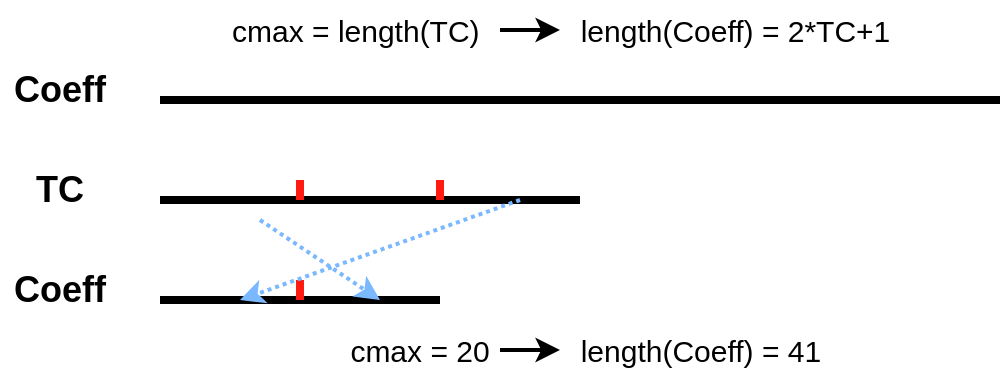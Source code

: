 <mxfile version="15.8.9" type="github" pages="2">
  <diagram id="W83oTSsJoPOMaXSjO9w1" name="TP_4">
    <mxGraphModel dx="568" dy="870" grid="1" gridSize="10" guides="1" tooltips="1" connect="1" arrows="1" fold="1" page="1" pageScale="1" pageWidth="827" pageHeight="1169" math="0" shadow="0">
      <root>
        <mxCell id="0" />
        <mxCell id="1" parent="0" />
        <mxCell id="wjO6eCzXpp8LbPTjelTX-1" value="" style="endArrow=none;html=1;rounded=0;fontStyle=0;strokeWidth=4;" edge="1" parent="1">
          <mxGeometry width="50" height="50" relative="1" as="geometry">
            <mxPoint x="100" y="350" as="sourcePoint" />
            <mxPoint x="520" y="350" as="targetPoint" />
          </mxGeometry>
        </mxCell>
        <mxCell id="wjO6eCzXpp8LbPTjelTX-2" value="&lt;font style=&quot;font-size: 18px&quot;&gt;&lt;b&gt;Coeff&lt;/b&gt;&lt;/font&gt;" style="text;html=1;strokeColor=none;fillColor=none;align=center;verticalAlign=middle;whiteSpace=wrap;rounded=0;" vertex="1" parent="1">
          <mxGeometry x="20" y="330" width="60" height="30" as="geometry" />
        </mxCell>
        <mxCell id="wjO6eCzXpp8LbPTjelTX-3" value="" style="endArrow=none;html=1;rounded=0;fontStyle=0;strokeWidth=4;" edge="1" parent="1">
          <mxGeometry width="50" height="50" relative="1" as="geometry">
            <mxPoint x="100" y="400" as="sourcePoint" />
            <mxPoint x="310" y="400" as="targetPoint" />
          </mxGeometry>
        </mxCell>
        <mxCell id="wjO6eCzXpp8LbPTjelTX-4" value="&lt;font style=&quot;font-size: 18px&quot;&gt;&lt;b&gt;TC&lt;/b&gt;&lt;/font&gt;" style="text;html=1;strokeColor=none;fillColor=none;align=center;verticalAlign=middle;whiteSpace=wrap;rounded=0;" vertex="1" parent="1">
          <mxGeometry x="20" y="380" width="60" height="30" as="geometry" />
        </mxCell>
        <mxCell id="wjO6eCzXpp8LbPTjelTX-5" value="&lt;font style=&quot;font-size: 15px&quot;&gt;cmax = length(TC)&amp;nbsp;&lt;/font&gt;" style="text;html=1;strokeColor=none;fillColor=none;align=center;verticalAlign=middle;whiteSpace=wrap;rounded=0;fontSize=18;" vertex="1" parent="1">
          <mxGeometry x="130" y="300" width="140" height="30" as="geometry" />
        </mxCell>
        <mxCell id="wjO6eCzXpp8LbPTjelTX-6" value="&lt;div style=&quot;text-align: center&quot;&gt;&lt;span&gt;&lt;font face=&quot;helvetica&quot;&gt;&amp;nbsp; length(Coeff) = 2*TC+1&lt;/font&gt;&lt;/span&gt;&lt;/div&gt;" style="text;whiteSpace=wrap;html=1;fontSize=15;" vertex="1" parent="1">
          <mxGeometry x="300" y="300" width="180" height="30" as="geometry" />
        </mxCell>
        <mxCell id="wjO6eCzXpp8LbPTjelTX-7" value="" style="endArrow=classic;html=1;rounded=0;fontSize=15;strokeWidth=2;exitX=1;exitY=0.5;exitDx=0;exitDy=0;entryX=0;entryY=0.5;entryDx=0;entryDy=0;" edge="1" parent="1" source="wjO6eCzXpp8LbPTjelTX-5" target="wjO6eCzXpp8LbPTjelTX-6">
          <mxGeometry width="50" height="50" relative="1" as="geometry">
            <mxPoint x="270" y="315" as="sourcePoint" />
            <mxPoint x="300" y="314.5" as="targetPoint" />
          </mxGeometry>
        </mxCell>
        <mxCell id="wjO6eCzXpp8LbPTjelTX-8" value="" style="endArrow=none;html=1;rounded=0;fontStyle=0;strokeWidth=4;" edge="1" parent="1">
          <mxGeometry width="50" height="50" relative="1" as="geometry">
            <mxPoint x="100" y="450" as="sourcePoint" />
            <mxPoint x="240" y="450" as="targetPoint" />
          </mxGeometry>
        </mxCell>
        <mxCell id="wjO6eCzXpp8LbPTjelTX-9" value="&lt;font style=&quot;font-size: 18px&quot;&gt;&lt;b&gt;Coeff&lt;/b&gt;&lt;/font&gt;" style="text;html=1;strokeColor=none;fillColor=none;align=center;verticalAlign=middle;whiteSpace=wrap;rounded=0;" vertex="1" parent="1">
          <mxGeometry x="20" y="430" width="60" height="30" as="geometry" />
        </mxCell>
        <mxCell id="wjO6eCzXpp8LbPTjelTX-10" value="&lt;font style=&quot;font-size: 15px&quot;&gt;cmax = 20&lt;/font&gt;" style="text;html=1;strokeColor=none;fillColor=none;align=center;verticalAlign=middle;whiteSpace=wrap;rounded=0;fontSize=18;" vertex="1" parent="1">
          <mxGeometry x="190" y="460" width="80" height="30" as="geometry" />
        </mxCell>
        <mxCell id="wjO6eCzXpp8LbPTjelTX-11" value="&lt;div style=&quot;text-align: center&quot;&gt;&lt;span&gt;&lt;font face=&quot;helvetica&quot;&gt;&amp;nbsp; length(Coeff) = 41&lt;/font&gt;&lt;/span&gt;&lt;/div&gt;" style="text;whiteSpace=wrap;html=1;fontSize=15;" vertex="1" parent="1">
          <mxGeometry x="300" y="460" width="140" height="30" as="geometry" />
        </mxCell>
        <mxCell id="wjO6eCzXpp8LbPTjelTX-12" value="" style="endArrow=classic;html=1;rounded=0;fontSize=15;strokeWidth=2;exitX=1;exitY=0.5;exitDx=0;exitDy=0;entryX=0;entryY=0.5;entryDx=0;entryDy=0;" edge="1" parent="1" source="wjO6eCzXpp8LbPTjelTX-10" target="wjO6eCzXpp8LbPTjelTX-11">
          <mxGeometry width="50" height="50" relative="1" as="geometry">
            <mxPoint x="330" y="475" as="sourcePoint" />
            <mxPoint x="360" y="474.5" as="targetPoint" />
          </mxGeometry>
        </mxCell>
        <mxCell id="wjO6eCzXpp8LbPTjelTX-13" value="" style="endArrow=none;html=1;rounded=0;fontSize=15;strokeWidth=4;strokeColor=#FF1A12;" edge="1" parent="1">
          <mxGeometry width="50" height="50" relative="1" as="geometry">
            <mxPoint x="170" y="450" as="sourcePoint" />
            <mxPoint x="170" y="440" as="targetPoint" />
          </mxGeometry>
        </mxCell>
        <mxCell id="wjO6eCzXpp8LbPTjelTX-14" value="" style="endArrow=none;html=1;rounded=0;fontSize=15;strokeWidth=4;strokeColor=#FF1A12;" edge="1" parent="1">
          <mxGeometry width="50" height="50" relative="1" as="geometry">
            <mxPoint x="240" y="390" as="sourcePoint" />
            <mxPoint x="240" y="400" as="targetPoint" />
          </mxGeometry>
        </mxCell>
        <mxCell id="wjO6eCzXpp8LbPTjelTX-15" value="" style="endArrow=none;html=1;rounded=0;fontSize=15;strokeWidth=4;strokeColor=#FF1A12;" edge="1" parent="1">
          <mxGeometry width="50" height="50" relative="1" as="geometry">
            <mxPoint x="170" y="400" as="sourcePoint" />
            <mxPoint x="170" y="390" as="targetPoint" />
          </mxGeometry>
        </mxCell>
        <mxCell id="wjO6eCzXpp8LbPTjelTX-16" value="" style="endArrow=classic;html=1;rounded=0;fontSize=15;strokeColor=#7AB8FF;strokeWidth=2;dashed=1;dashPattern=1 1;" edge="1" parent="1">
          <mxGeometry width="50" height="50" relative="1" as="geometry">
            <mxPoint x="280" y="400" as="sourcePoint" />
            <mxPoint x="140" y="450" as="targetPoint" />
          </mxGeometry>
        </mxCell>
        <mxCell id="wjO6eCzXpp8LbPTjelTX-17" value="" style="endArrow=classic;html=1;rounded=0;fontSize=15;strokeColor=#7AB8FF;strokeWidth=2;dashed=1;dashPattern=1 1;" edge="1" parent="1">
          <mxGeometry width="50" height="50" relative="1" as="geometry">
            <mxPoint x="150" y="410" as="sourcePoint" />
            <mxPoint x="210" y="450" as="targetPoint" />
          </mxGeometry>
        </mxCell>
      </root>
    </mxGraphModel>
  </diagram>
  <diagram id="BPWpJ-bR7NpPK26G6hpB" name="Unit UI">
    <mxGraphModel dx="568" dy="870" grid="1" gridSize="10" guides="1" tooltips="1" connect="1" arrows="1" fold="1" page="1" pageScale="1" pageWidth="827" pageHeight="1169" math="0" shadow="0">
      <root>
        <mxCell id="W2uqBXBcfLVsuPNkIyxK-0" />
        <mxCell id="W2uqBXBcfLVsuPNkIyxK-1" parent="W2uqBXBcfLVsuPNkIyxK-0" />
        <mxCell id="W2uqBXBcfLVsuPNkIyxK-2" value="" style="rounded=1;whiteSpace=wrap;html=1;dashed=1;dashPattern=1 2;" parent="W2uqBXBcfLVsuPNkIyxK-1" vertex="1">
          <mxGeometry x="170" y="40" width="190" height="90" as="geometry" />
        </mxCell>
        <mxCell id="W2uqBXBcfLVsuPNkIyxK-3" value="&lt;font color=&quot;#808080&quot;&gt;&lt;span style=&quot;font-size: 13px&quot;&gt;&lt;b&gt;订单量&lt;/b&gt;&lt;/span&gt;&lt;/font&gt;" style="text;html=1;strokeColor=none;fillColor=none;align=center;verticalAlign=middle;whiteSpace=wrap;rounded=0;dashed=1;dashPattern=1 2;" parent="W2uqBXBcfLVsuPNkIyxK-1" vertex="1">
          <mxGeometry x="170" y="50" width="80" height="20" as="geometry" />
        </mxCell>
        <mxCell id="W2uqBXBcfLVsuPNkIyxK-4" value="&lt;font style=&quot;font-size: 11px&quot; color=&quot;#b3b3b3&quot;&gt;&amp;nbsp;2021-8-26 ~ 2021-8-26 | 今日&lt;/font&gt;" style="text;html=1;strokeColor=none;fillColor=none;align=center;verticalAlign=middle;whiteSpace=wrap;rounded=0;dashed=1;dashPattern=1 2;" parent="W2uqBXBcfLVsuPNkIyxK-1" vertex="1">
          <mxGeometry x="170" y="70" width="170" height="20" as="geometry" />
        </mxCell>
        <mxCell id="W2uqBXBcfLVsuPNkIyxK-5" value="&lt;span style=&quot;font-size: 26px&quot;&gt;&lt;b&gt;94&lt;/b&gt;&lt;/span&gt;" style="text;html=1;strokeColor=none;fillColor=none;align=center;verticalAlign=middle;whiteSpace=wrap;rounded=0;dashed=1;dashPattern=1 2;" parent="W2uqBXBcfLVsuPNkIyxK-1" vertex="1">
          <mxGeometry x="190" y="100" width="30" height="20" as="geometry" />
        </mxCell>
        <mxCell id="W2uqBXBcfLVsuPNkIyxK-6" value="件" style="text;html=1;strokeColor=none;fillColor=none;align=center;verticalAlign=middle;whiteSpace=wrap;rounded=0;dashed=1;dashPattern=1 2;" parent="W2uqBXBcfLVsuPNkIyxK-1" vertex="1">
          <mxGeometry x="220" y="110" width="30" height="10" as="geometry" />
        </mxCell>
        <mxCell id="W2uqBXBcfLVsuPNkIyxK-7" value="周环比&amp;nbsp;" style="text;html=1;strokeColor=none;fillColor=none;align=center;verticalAlign=middle;whiteSpace=wrap;rounded=0;dashed=1;dashPattern=1 2;" parent="W2uqBXBcfLVsuPNkIyxK-1" vertex="1">
          <mxGeometry x="250" y="110" width="60" height="10" as="geometry" />
        </mxCell>
        <mxCell id="W2uqBXBcfLVsuPNkIyxK-8" value="" style="triangle;whiteSpace=wrap;html=1;rounded=1;dashed=1;dashPattern=1 2;rotation=-90;arcSize=35;strokeColor=#FF3333;fillColor=#00CC66;" parent="W2uqBXBcfLVsuPNkIyxK-1" vertex="1">
          <mxGeometry x="300" y="110" width="10" height="10" as="geometry" />
        </mxCell>
        <mxCell id="W2uqBXBcfLVsuPNkIyxK-9" value="7.63%" style="text;html=1;strokeColor=none;fillColor=none;align=center;verticalAlign=middle;whiteSpace=wrap;rounded=0;dashed=1;dashPattern=1 2;fontColor=#00CC00;" parent="W2uqBXBcfLVsuPNkIyxK-1" vertex="1">
          <mxGeometry x="310" y="105" width="40" height="20" as="geometry" />
        </mxCell>
        <mxCell id="g7tIqamHdScXD6ZmcQM3-0" value="" style="rounded=1;whiteSpace=wrap;html=1;dashed=1;dashPattern=1 2;" vertex="1" parent="W2uqBXBcfLVsuPNkIyxK-1">
          <mxGeometry x="180" y="160" width="190" height="90" as="geometry" />
        </mxCell>
        <mxCell id="g7tIqamHdScXD6ZmcQM3-1" value="&lt;font color=&quot;#808080&quot;&gt;&lt;span style=&quot;font-size: 13px&quot;&gt;&lt;b&gt;订单转化率&lt;/b&gt;&lt;/span&gt;&lt;/font&gt;" style="text;html=1;strokeColor=none;fillColor=none;align=center;verticalAlign=middle;whiteSpace=wrap;rounded=0;dashed=1;dashPattern=1 2;" vertex="1" parent="W2uqBXBcfLVsuPNkIyxK-1">
          <mxGeometry x="180" y="170" width="80" height="20" as="geometry" />
        </mxCell>
        <mxCell id="g7tIqamHdScXD6ZmcQM3-2" value="&lt;font style=&quot;font-size: 11px&quot; color=&quot;#b3b3b3&quot;&gt;&amp;nbsp;2021-8-26 ~ 2021-8-26 | 今日&lt;/font&gt;" style="text;html=1;strokeColor=none;fillColor=none;align=center;verticalAlign=middle;whiteSpace=wrap;rounded=0;dashed=1;dashPattern=1 2;" vertex="1" parent="W2uqBXBcfLVsuPNkIyxK-1">
          <mxGeometry x="180" y="190" width="170" height="20" as="geometry" />
        </mxCell>
        <mxCell id="g7tIqamHdScXD6ZmcQM3-3" value="&lt;font size=&quot;1&quot;&gt;&lt;b style=&quot;font-size: 26px&quot;&gt;5.23&lt;/b&gt;&lt;/font&gt;" style="text;html=1;strokeColor=none;fillColor=none;align=center;verticalAlign=middle;whiteSpace=wrap;rounded=0;dashed=1;dashPattern=1 2;" vertex="1" parent="W2uqBXBcfLVsuPNkIyxK-1">
          <mxGeometry x="210" y="220" width="30" height="20" as="geometry" />
        </mxCell>
        <mxCell id="g7tIqamHdScXD6ZmcQM3-4" value="%" style="text;html=1;strokeColor=none;fillColor=none;align=center;verticalAlign=middle;whiteSpace=wrap;rounded=0;dashed=1;dashPattern=1 2;" vertex="1" parent="W2uqBXBcfLVsuPNkIyxK-1">
          <mxGeometry x="240" y="230" width="30" height="10" as="geometry" />
        </mxCell>
        <mxCell id="g7tIqamHdScXD6ZmcQM3-5" value="周环比&amp;nbsp;" style="text;html=1;strokeColor=none;fillColor=none;align=center;verticalAlign=middle;whiteSpace=wrap;rounded=0;dashed=1;dashPattern=1 2;" vertex="1" parent="W2uqBXBcfLVsuPNkIyxK-1">
          <mxGeometry x="260" y="230" width="60" height="10" as="geometry" />
        </mxCell>
        <mxCell id="g7tIqamHdScXD6ZmcQM3-6" value="" style="triangle;whiteSpace=wrap;html=1;rounded=1;dashed=1;dashPattern=1 2;rotation=90;arcSize=35;strokeColor=#FF3333;fillColor=#FF0000;" vertex="1" parent="W2uqBXBcfLVsuPNkIyxK-1">
          <mxGeometry x="310" y="230" width="10" height="10" as="geometry" />
        </mxCell>
        <mxCell id="g7tIqamHdScXD6ZmcQM3-7" value="3.27%" style="text;html=1;strokeColor=none;fillColor=none;align=center;verticalAlign=middle;whiteSpace=wrap;rounded=0;dashed=1;dashPattern=1 2;fontColor=#FF0000;" vertex="1" parent="W2uqBXBcfLVsuPNkIyxK-1">
          <mxGeometry x="320" y="225" width="40" height="20" as="geometry" />
        </mxCell>
      </root>
    </mxGraphModel>
  </diagram>
</mxfile>
